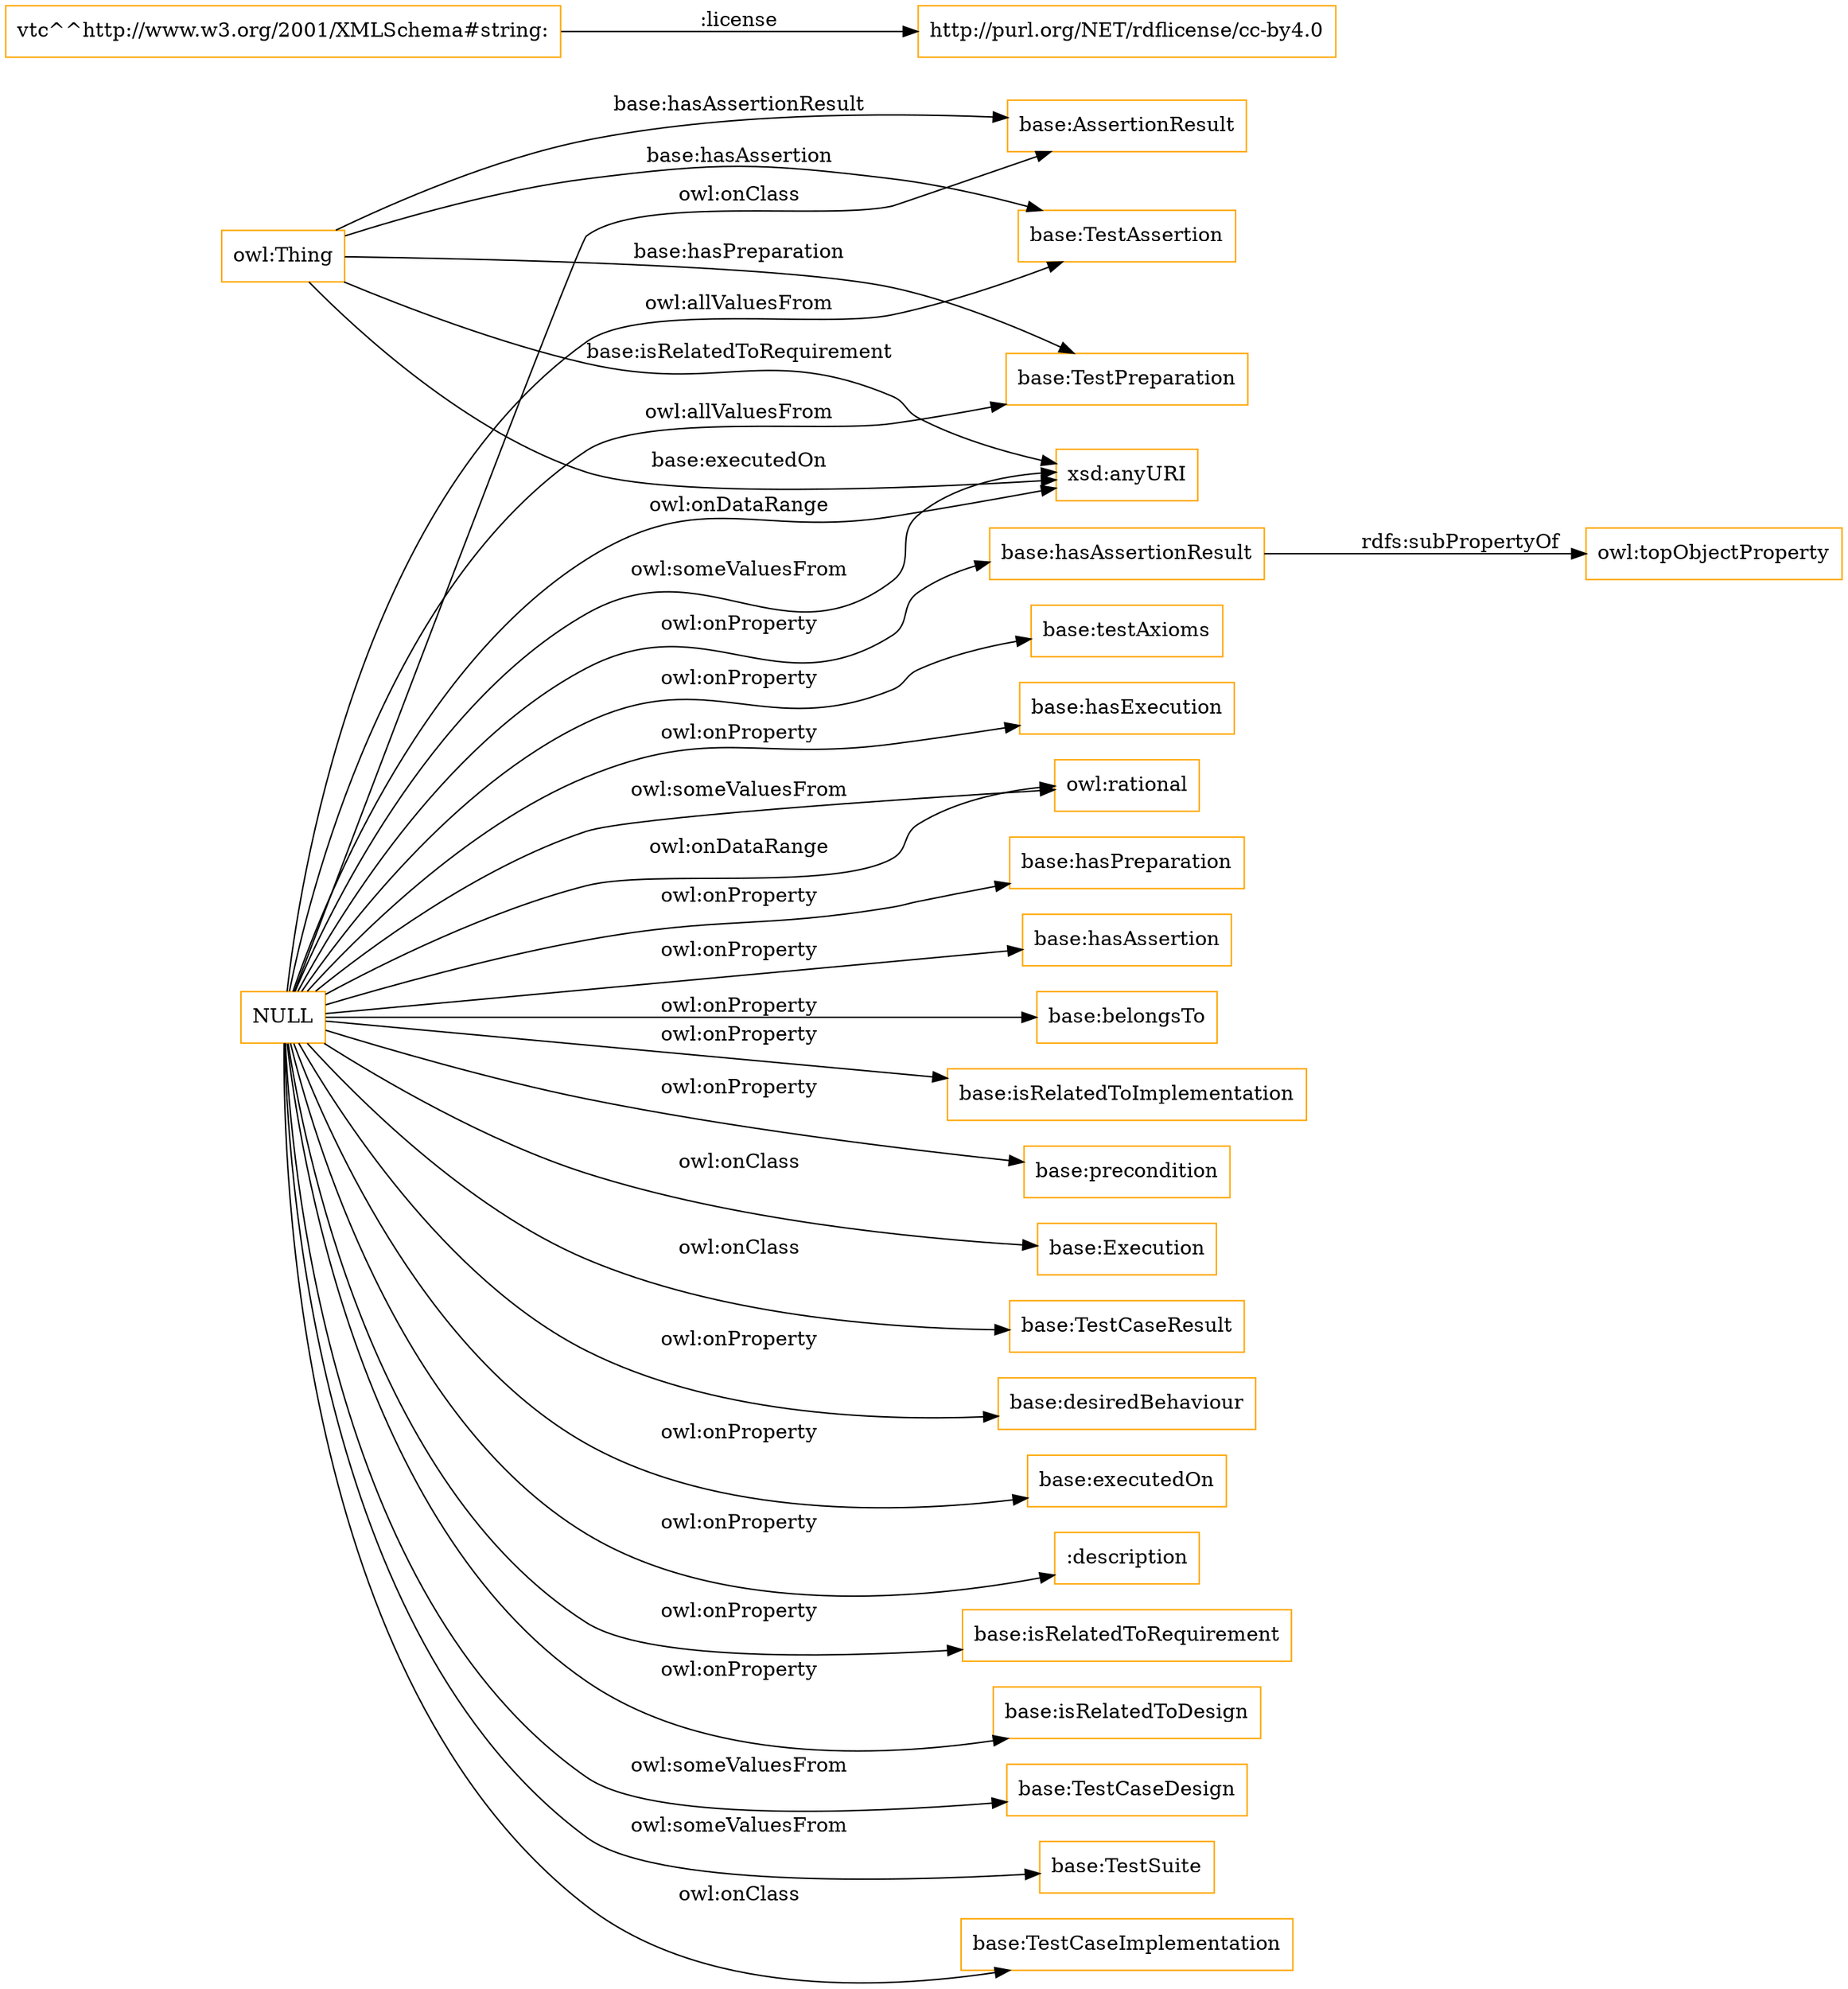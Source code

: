 digraph ar2dtool_diagram { 
rankdir=LR;
size="1501"
node [shape = rectangle, color="orange"]; "base:Execution" "base:TestCaseResult" "base:AssertionResult" "base:TestCaseDesign" "base:TestSuite" "base:TestCaseImplementation" "base:TestAssertion" "base:TestPreparation" ; /*classes style*/
	"base:hasAssertionResult" -> "owl:topObjectProperty" [ label = "rdfs:subPropertyOf" ];
	"NULL" -> "base:Execution" [ label = "owl:onClass" ];
	"NULL" -> "base:TestCaseResult" [ label = "owl:onClass" ];
	"NULL" -> "base:TestPreparation" [ label = "owl:allValuesFrom" ];
	"NULL" -> "base:testAxioms" [ label = "owl:onProperty" ];
	"NULL" -> "base:hasExecution" [ label = "owl:onProperty" ];
	"NULL" -> "owl:rational" [ label = "owl:someValuesFrom" ];
	"NULL" -> "base:hasPreparation" [ label = "owl:onProperty" ];
	"NULL" -> "xsd:anyURI" [ label = "owl:someValuesFrom" ];
	"NULL" -> "base:TestCaseImplementation" [ label = "owl:onClass" ];
	"NULL" -> "owl:rational" [ label = "owl:onDataRange" ];
	"NULL" -> "base:hasAssertion" [ label = "owl:onProperty" ];
	"NULL" -> "base:TestCaseDesign" [ label = "owl:someValuesFrom" ];
	"NULL" -> "base:AssertionResult" [ label = "owl:onClass" ];
	"NULL" -> "base:belongsTo" [ label = "owl:onProperty" ];
	"NULL" -> "base:TestAssertion" [ label = "owl:allValuesFrom" ];
	"NULL" -> "base:isRelatedToImplementation" [ label = "owl:onProperty" ];
	"NULL" -> "base:precondition" [ label = "owl:onProperty" ];
	"NULL" -> "base:desiredBehaviour" [ label = "owl:onProperty" ];
	"NULL" -> "base:executedOn" [ label = "owl:onProperty" ];
	"NULL" -> ":description" [ label = "owl:onProperty" ];
	"NULL" -> "base:hasAssertionResult" [ label = "owl:onProperty" ];
	"NULL" -> "base:isRelatedToRequirement" [ label = "owl:onProperty" ];
	"NULL" -> "xsd:anyURI" [ label = "owl:onDataRange" ];
	"NULL" -> "base:TestSuite" [ label = "owl:someValuesFrom" ];
	"NULL" -> "base:isRelatedToDesign" [ label = "owl:onProperty" ];
	"vtc^^http://www.w3.org/2001/XMLSchema#string:" -> "http://purl.org/NET/rdflicense/cc-by4.0" [ label = ":license" ];
	"owl:Thing" -> "base:TestAssertion" [ label = "base:hasAssertion" ];
	"owl:Thing" -> "base:TestPreparation" [ label = "base:hasPreparation" ];
	"owl:Thing" -> "xsd:anyURI" [ label = "base:executedOn" ];
	"owl:Thing" -> "base:AssertionResult" [ label = "base:hasAssertionResult" ];
	"owl:Thing" -> "xsd:anyURI" [ label = "base:isRelatedToRequirement" ];

}
